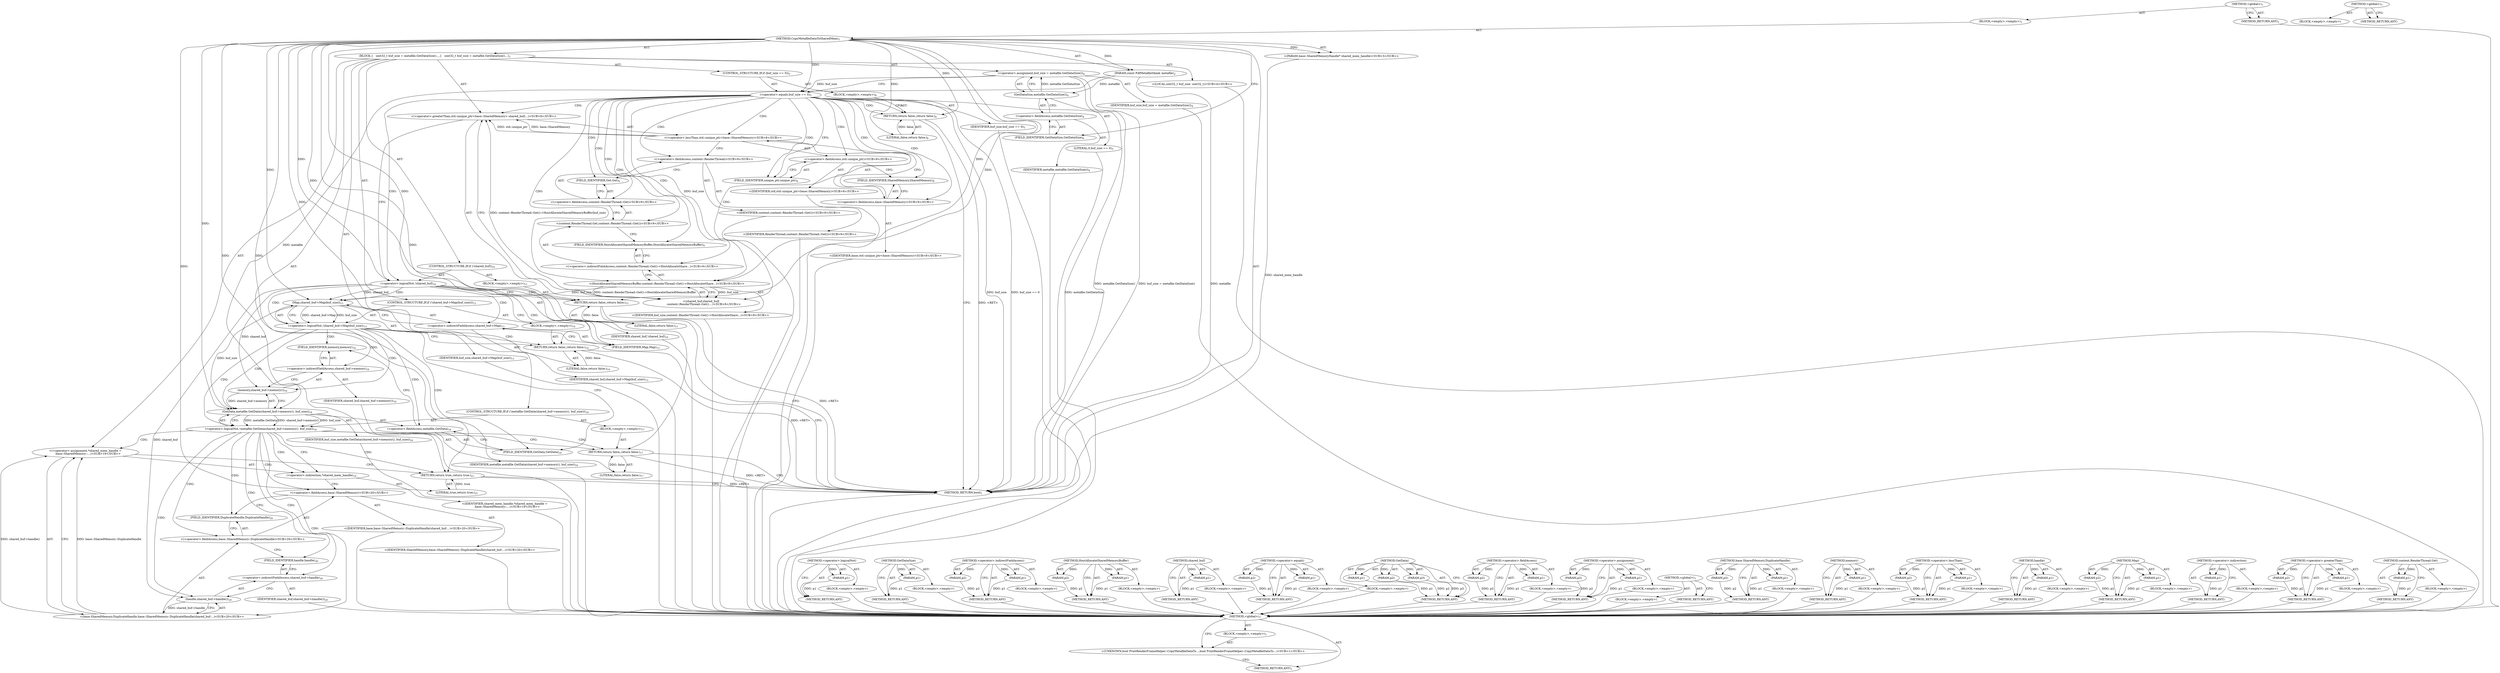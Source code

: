 digraph "&lt;global&gt;" {
vulnerable_185 [label=<(METHOD,&lt;operator&gt;.indirection)>];
vulnerable_186 [label=<(PARAM,p1)>];
vulnerable_187 [label=<(BLOCK,&lt;empty&gt;,&lt;empty&gt;)>];
vulnerable_188 [label=<(METHOD_RETURN,ANY)>];
vulnerable_138 [label=<(METHOD,&lt;operator&gt;.greaterThan)>];
vulnerable_139 [label=<(PARAM,p1)>];
vulnerable_140 [label=<(PARAM,p2)>];
vulnerable_141 [label=<(BLOCK,&lt;empty&gt;,&lt;empty&gt;)>];
vulnerable_142 [label=<(METHOD_RETURN,ANY)>];
vulnerable_162 [label=<(METHOD,content.RenderThread.Get)>];
vulnerable_163 [label=<(PARAM,p1)>];
vulnerable_164 [label=<(BLOCK,&lt;empty&gt;,&lt;empty&gt;)>];
vulnerable_165 [label=<(METHOD_RETURN,ANY)>];
vulnerable_6 [label=<(METHOD,&lt;global&gt;)<SUB>1</SUB>>];
vulnerable_7 [label=<(BLOCK,&lt;empty&gt;,&lt;empty&gt;)<SUB>1</SUB>>];
vulnerable_8 [label=<(METHOD,CopyMetafileDataToSharedMem)<SUB>1</SUB>>];
vulnerable_9 [label=<(PARAM,const PdfMetafileSkia&amp; metafile)<SUB>2</SUB>>];
vulnerable_10 [label="<(PARAM,base::SharedMemoryHandle* shared_mem_handle)<SUB>3</SUB>>"];
vulnerable_11 [label=<(BLOCK,{
   uint32_t buf_size = metafile.GetDataSize()...,{
   uint32_t buf_size = metafile.GetDataSize()...)<SUB>3</SUB>>];
vulnerable_12 [label="<(LOCAL,uint32_t buf_size: uint32_t)<SUB>4</SUB>>"];
vulnerable_13 [label=<(&lt;operator&gt;.assignment,buf_size = metafile.GetDataSize())<SUB>4</SUB>>];
vulnerable_14 [label=<(IDENTIFIER,buf_size,buf_size = metafile.GetDataSize())<SUB>4</SUB>>];
vulnerable_15 [label=<(GetDataSize,metafile.GetDataSize())<SUB>4</SUB>>];
vulnerable_16 [label=<(&lt;operator&gt;.fieldAccess,metafile.GetDataSize)<SUB>4</SUB>>];
vulnerable_17 [label=<(IDENTIFIER,metafile,metafile.GetDataSize())<SUB>4</SUB>>];
vulnerable_18 [label=<(FIELD_IDENTIFIER,GetDataSize,GetDataSize)<SUB>4</SUB>>];
vulnerable_19 [label=<(CONTROL_STRUCTURE,IF,if (buf_size == 0))<SUB>5</SUB>>];
vulnerable_20 [label=<(&lt;operator&gt;.equals,buf_size == 0)<SUB>5</SUB>>];
vulnerable_21 [label=<(IDENTIFIER,buf_size,buf_size == 0)<SUB>5</SUB>>];
vulnerable_22 [label=<(LITERAL,0,buf_size == 0)<SUB>5</SUB>>];
vulnerable_23 [label=<(BLOCK,&lt;empty&gt;,&lt;empty&gt;)<SUB>6</SUB>>];
vulnerable_24 [label=<(RETURN,return false;,return false;)<SUB>6</SUB>>];
vulnerable_25 [label=<(LITERAL,false,return false;)<SUB>6</SUB>>];
vulnerable_26 [label="<(&lt;operator&gt;.greaterThan,std::unique_ptr&lt;base::SharedMemory&gt; shared_buf(...)<SUB>8</SUB>>"];
vulnerable_27 [label="<(&lt;operator&gt;.lessThan,std::unique_ptr&lt;base::SharedMemory)<SUB>8</SUB>>"];
vulnerable_28 [label="<(&lt;operator&gt;.fieldAccess,std::unique_ptr)<SUB>8</SUB>>"];
vulnerable_29 [label="<(IDENTIFIER,std,std::unique_ptr&lt;base::SharedMemory)<SUB>8</SUB>>"];
vulnerable_30 [label=<(FIELD_IDENTIFIER,unique_ptr,unique_ptr)<SUB>8</SUB>>];
vulnerable_31 [label="<(&lt;operator&gt;.fieldAccess,base::SharedMemory)<SUB>8</SUB>>"];
vulnerable_32 [label="<(IDENTIFIER,base,std::unique_ptr&lt;base::SharedMemory)<SUB>8</SUB>>"];
vulnerable_33 [label=<(FIELD_IDENTIFIER,SharedMemory,SharedMemory)<SUB>8</SUB>>];
vulnerable_34 [label="<(shared_buf,shared_buf(
      content::RenderThread::Get()-...)<SUB>8</SUB>>"];
vulnerable_35 [label="<(HostAllocateSharedMemoryBuffer,content::RenderThread::Get()-&gt;HostAllocateShare...)<SUB>9</SUB>>"];
vulnerable_36 [label="<(&lt;operator&gt;.indirectFieldAccess,content::RenderThread::Get()-&gt;HostAllocateShare...)<SUB>9</SUB>>"];
vulnerable_37 [label="<(content.RenderThread.Get,content::RenderThread::Get())<SUB>9</SUB>>"];
vulnerable_38 [label="<(&lt;operator&gt;.fieldAccess,content::RenderThread::Get)<SUB>9</SUB>>"];
vulnerable_39 [label="<(&lt;operator&gt;.fieldAccess,content::RenderThread)<SUB>9</SUB>>"];
vulnerable_40 [label="<(IDENTIFIER,content,content::RenderThread::Get())<SUB>9</SUB>>"];
vulnerable_41 [label="<(IDENTIFIER,RenderThread,content::RenderThread::Get())<SUB>9</SUB>>"];
vulnerable_42 [label=<(FIELD_IDENTIFIER,Get,Get)<SUB>9</SUB>>];
vulnerable_43 [label=<(FIELD_IDENTIFIER,HostAllocateSharedMemoryBuffer,HostAllocateSharedMemoryBuffer)<SUB>9</SUB>>];
vulnerable_44 [label="<(IDENTIFIER,buf_size,content::RenderThread::Get()-&gt;HostAllocateShare...)<SUB>9</SUB>>"];
vulnerable_45 [label=<(CONTROL_STRUCTURE,IF,if (!shared_buf))<SUB>10</SUB>>];
vulnerable_46 [label=<(&lt;operator&gt;.logicalNot,!shared_buf)<SUB>10</SUB>>];
vulnerable_47 [label=<(IDENTIFIER,shared_buf,!shared_buf)<SUB>10</SUB>>];
vulnerable_48 [label=<(BLOCK,&lt;empty&gt;,&lt;empty&gt;)<SUB>11</SUB>>];
vulnerable_49 [label=<(RETURN,return false;,return false;)<SUB>11</SUB>>];
vulnerable_50 [label=<(LITERAL,false,return false;)<SUB>11</SUB>>];
vulnerable_51 [label=<(CONTROL_STRUCTURE,IF,if (!shared_buf-&gt;Map(buf_size)))<SUB>13</SUB>>];
vulnerable_52 [label=<(&lt;operator&gt;.logicalNot,!shared_buf-&gt;Map(buf_size))<SUB>13</SUB>>];
vulnerable_53 [label=<(Map,shared_buf-&gt;Map(buf_size))<SUB>13</SUB>>];
vulnerable_54 [label=<(&lt;operator&gt;.indirectFieldAccess,shared_buf-&gt;Map)<SUB>13</SUB>>];
vulnerable_55 [label=<(IDENTIFIER,shared_buf,shared_buf-&gt;Map(buf_size))<SUB>13</SUB>>];
vulnerable_56 [label=<(FIELD_IDENTIFIER,Map,Map)<SUB>13</SUB>>];
vulnerable_57 [label=<(IDENTIFIER,buf_size,shared_buf-&gt;Map(buf_size))<SUB>13</SUB>>];
vulnerable_58 [label=<(BLOCK,&lt;empty&gt;,&lt;empty&gt;)<SUB>14</SUB>>];
vulnerable_59 [label=<(RETURN,return false;,return false;)<SUB>14</SUB>>];
vulnerable_60 [label=<(LITERAL,false,return false;)<SUB>14</SUB>>];
vulnerable_61 [label=<(CONTROL_STRUCTURE,IF,if (!metafile.GetData(shared_buf-&gt;memory(), buf_size)))<SUB>16</SUB>>];
vulnerable_62 [label=<(&lt;operator&gt;.logicalNot,!metafile.GetData(shared_buf-&gt;memory(), buf_size))<SUB>16</SUB>>];
vulnerable_63 [label=<(GetData,metafile.GetData(shared_buf-&gt;memory(), buf_size))<SUB>16</SUB>>];
vulnerable_64 [label=<(&lt;operator&gt;.fieldAccess,metafile.GetData)<SUB>16</SUB>>];
vulnerable_65 [label=<(IDENTIFIER,metafile,metafile.GetData(shared_buf-&gt;memory(), buf_size))<SUB>16</SUB>>];
vulnerable_66 [label=<(FIELD_IDENTIFIER,GetData,GetData)<SUB>16</SUB>>];
vulnerable_67 [label=<(memory,shared_buf-&gt;memory())<SUB>16</SUB>>];
vulnerable_68 [label=<(&lt;operator&gt;.indirectFieldAccess,shared_buf-&gt;memory)<SUB>16</SUB>>];
vulnerable_69 [label=<(IDENTIFIER,shared_buf,shared_buf-&gt;memory())<SUB>16</SUB>>];
vulnerable_70 [label=<(FIELD_IDENTIFIER,memory,memory)<SUB>16</SUB>>];
vulnerable_71 [label=<(IDENTIFIER,buf_size,metafile.GetData(shared_buf-&gt;memory(), buf_size))<SUB>16</SUB>>];
vulnerable_72 [label=<(BLOCK,&lt;empty&gt;,&lt;empty&gt;)<SUB>17</SUB>>];
vulnerable_73 [label=<(RETURN,return false;,return false;)<SUB>17</SUB>>];
vulnerable_74 [label=<(LITERAL,false,return false;)<SUB>17</SUB>>];
vulnerable_75 [label="<(&lt;operator&gt;.assignment,*shared_mem_handle =
      base::SharedMemory::...)<SUB>19</SUB>>"];
vulnerable_76 [label=<(&lt;operator&gt;.indirection,*shared_mem_handle)<SUB>19</SUB>>];
vulnerable_77 [label="<(IDENTIFIER,shared_mem_handle,*shared_mem_handle =
      base::SharedMemory::...)<SUB>19</SUB>>"];
vulnerable_78 [label="<(base.SharedMemory.DuplicateHandle,base::SharedMemory::DuplicateHandle(shared_buf-...)<SUB>20</SUB>>"];
vulnerable_79 [label="<(&lt;operator&gt;.fieldAccess,base::SharedMemory::DuplicateHandle)<SUB>20</SUB>>"];
vulnerable_80 [label="<(&lt;operator&gt;.fieldAccess,base::SharedMemory)<SUB>20</SUB>>"];
vulnerable_81 [label="<(IDENTIFIER,base,base::SharedMemory::DuplicateHandle(shared_buf-...)<SUB>20</SUB>>"];
vulnerable_82 [label="<(IDENTIFIER,SharedMemory,base::SharedMemory::DuplicateHandle(shared_buf-...)<SUB>20</SUB>>"];
vulnerable_83 [label=<(FIELD_IDENTIFIER,DuplicateHandle,DuplicateHandle)<SUB>20</SUB>>];
vulnerable_84 [label=<(handle,shared_buf-&gt;handle())<SUB>20</SUB>>];
vulnerable_85 [label=<(&lt;operator&gt;.indirectFieldAccess,shared_buf-&gt;handle)<SUB>20</SUB>>];
vulnerable_86 [label=<(IDENTIFIER,shared_buf,shared_buf-&gt;handle())<SUB>20</SUB>>];
vulnerable_87 [label=<(FIELD_IDENTIFIER,handle,handle)<SUB>20</SUB>>];
vulnerable_88 [label=<(RETURN,return true;,return true;)<SUB>21</SUB>>];
vulnerable_89 [label=<(LITERAL,true,return true;)<SUB>21</SUB>>];
vulnerable_90 [label=<(METHOD_RETURN,bool)<SUB>1</SUB>>];
vulnerable_92 [label=<(METHOD_RETURN,ANY)<SUB>1</SUB>>];
vulnerable_166 [label=<(METHOD,&lt;operator&gt;.logicalNot)>];
vulnerable_167 [label=<(PARAM,p1)>];
vulnerable_168 [label=<(BLOCK,&lt;empty&gt;,&lt;empty&gt;)>];
vulnerable_169 [label=<(METHOD_RETURN,ANY)>];
vulnerable_124 [label=<(METHOD,GetDataSize)>];
vulnerable_125 [label=<(PARAM,p1)>];
vulnerable_126 [label=<(BLOCK,&lt;empty&gt;,&lt;empty&gt;)>];
vulnerable_127 [label=<(METHOD_RETURN,ANY)>];
vulnerable_157 [label=<(METHOD,&lt;operator&gt;.indirectFieldAccess)>];
vulnerable_158 [label=<(PARAM,p1)>];
vulnerable_159 [label=<(PARAM,p2)>];
vulnerable_160 [label=<(BLOCK,&lt;empty&gt;,&lt;empty&gt;)>];
vulnerable_161 [label=<(METHOD_RETURN,ANY)>];
vulnerable_152 [label=<(METHOD,HostAllocateSharedMemoryBuffer)>];
vulnerable_153 [label=<(PARAM,p1)>];
vulnerable_154 [label=<(PARAM,p2)>];
vulnerable_155 [label=<(BLOCK,&lt;empty&gt;,&lt;empty&gt;)>];
vulnerable_156 [label=<(METHOD_RETURN,ANY)>];
vulnerable_148 [label=<(METHOD,shared_buf)>];
vulnerable_149 [label=<(PARAM,p1)>];
vulnerable_150 [label=<(BLOCK,&lt;empty&gt;,&lt;empty&gt;)>];
vulnerable_151 [label=<(METHOD_RETURN,ANY)>];
vulnerable_133 [label=<(METHOD,&lt;operator&gt;.equals)>];
vulnerable_134 [label=<(PARAM,p1)>];
vulnerable_135 [label=<(PARAM,p2)>];
vulnerable_136 [label=<(BLOCK,&lt;empty&gt;,&lt;empty&gt;)>];
vulnerable_137 [label=<(METHOD_RETURN,ANY)>];
vulnerable_175 [label=<(METHOD,GetData)>];
vulnerable_176 [label=<(PARAM,p1)>];
vulnerable_177 [label=<(PARAM,p2)>];
vulnerable_178 [label=<(PARAM,p3)>];
vulnerable_179 [label=<(BLOCK,&lt;empty&gt;,&lt;empty&gt;)>];
vulnerable_180 [label=<(METHOD_RETURN,ANY)>];
vulnerable_128 [label=<(METHOD,&lt;operator&gt;.fieldAccess)>];
vulnerable_129 [label=<(PARAM,p1)>];
vulnerable_130 [label=<(PARAM,p2)>];
vulnerable_131 [label=<(BLOCK,&lt;empty&gt;,&lt;empty&gt;)>];
vulnerable_132 [label=<(METHOD_RETURN,ANY)>];
vulnerable_119 [label=<(METHOD,&lt;operator&gt;.assignment)>];
vulnerable_120 [label=<(PARAM,p1)>];
vulnerable_121 [label=<(PARAM,p2)>];
vulnerable_122 [label=<(BLOCK,&lt;empty&gt;,&lt;empty&gt;)>];
vulnerable_123 [label=<(METHOD_RETURN,ANY)>];
vulnerable_113 [label=<(METHOD,&lt;global&gt;)<SUB>1</SUB>>];
vulnerable_114 [label=<(BLOCK,&lt;empty&gt;,&lt;empty&gt;)>];
vulnerable_115 [label=<(METHOD_RETURN,ANY)>];
vulnerable_189 [label=<(METHOD,base.SharedMemory.DuplicateHandle)>];
vulnerable_190 [label=<(PARAM,p1)>];
vulnerable_191 [label=<(PARAM,p2)>];
vulnerable_192 [label=<(BLOCK,&lt;empty&gt;,&lt;empty&gt;)>];
vulnerable_193 [label=<(METHOD_RETURN,ANY)>];
vulnerable_181 [label=<(METHOD,memory)>];
vulnerable_182 [label=<(PARAM,p1)>];
vulnerable_183 [label=<(BLOCK,&lt;empty&gt;,&lt;empty&gt;)>];
vulnerable_184 [label=<(METHOD_RETURN,ANY)>];
vulnerable_143 [label=<(METHOD,&lt;operator&gt;.lessThan)>];
vulnerable_144 [label=<(PARAM,p1)>];
vulnerable_145 [label=<(PARAM,p2)>];
vulnerable_146 [label=<(BLOCK,&lt;empty&gt;,&lt;empty&gt;)>];
vulnerable_147 [label=<(METHOD_RETURN,ANY)>];
vulnerable_194 [label=<(METHOD,handle)>];
vulnerable_195 [label=<(PARAM,p1)>];
vulnerable_196 [label=<(BLOCK,&lt;empty&gt;,&lt;empty&gt;)>];
vulnerable_197 [label=<(METHOD_RETURN,ANY)>];
vulnerable_170 [label=<(METHOD,Map)>];
vulnerable_171 [label=<(PARAM,p1)>];
vulnerable_172 [label=<(PARAM,p2)>];
vulnerable_173 [label=<(BLOCK,&lt;empty&gt;,&lt;empty&gt;)>];
vulnerable_174 [label=<(METHOD_RETURN,ANY)>];
fixed_6 [label=<(METHOD,&lt;global&gt;)<SUB>1</SUB>>];
fixed_7 [label=<(BLOCK,&lt;empty&gt;,&lt;empty&gt;)<SUB>1</SUB>>];
fixed_8 [label="<(UNKNOWN,bool PrintRenderFrameHelper::CopyMetafileDataTo...,bool PrintRenderFrameHelper::CopyMetafileDataTo...)<SUB>1</SUB>>"];
fixed_9 [label=<(METHOD_RETURN,ANY)<SUB>1</SUB>>];
fixed_14 [label=<(METHOD,&lt;global&gt;)<SUB>1</SUB>>];
fixed_15 [label=<(BLOCK,&lt;empty&gt;,&lt;empty&gt;)>];
fixed_16 [label=<(METHOD_RETURN,ANY)>];
vulnerable_185 -> vulnerable_186  [key=0, label="AST: "];
vulnerable_185 -> vulnerable_186  [key=1, label="DDG: "];
vulnerable_185 -> vulnerable_187  [key=0, label="AST: "];
vulnerable_185 -> vulnerable_188  [key=0, label="AST: "];
vulnerable_185 -> vulnerable_188  [key=1, label="CFG: "];
vulnerable_186 -> vulnerable_188  [key=0, label="DDG: p1"];
vulnerable_187 -> fixed_6  [key=0];
vulnerable_188 -> fixed_6  [key=0];
vulnerable_138 -> vulnerable_139  [key=0, label="AST: "];
vulnerable_138 -> vulnerable_139  [key=1, label="DDG: "];
vulnerable_138 -> vulnerable_141  [key=0, label="AST: "];
vulnerable_138 -> vulnerable_140  [key=0, label="AST: "];
vulnerable_138 -> vulnerable_140  [key=1, label="DDG: "];
vulnerable_138 -> vulnerable_142  [key=0, label="AST: "];
vulnerable_138 -> vulnerable_142  [key=1, label="CFG: "];
vulnerable_139 -> vulnerable_142  [key=0, label="DDG: p1"];
vulnerable_140 -> vulnerable_142  [key=0, label="DDG: p2"];
vulnerable_141 -> fixed_6  [key=0];
vulnerable_142 -> fixed_6  [key=0];
vulnerable_162 -> vulnerable_163  [key=0, label="AST: "];
vulnerable_162 -> vulnerable_163  [key=1, label="DDG: "];
vulnerable_162 -> vulnerable_164  [key=0, label="AST: "];
vulnerable_162 -> vulnerable_165  [key=0, label="AST: "];
vulnerable_162 -> vulnerable_165  [key=1, label="CFG: "];
vulnerable_163 -> vulnerable_165  [key=0, label="DDG: p1"];
vulnerable_164 -> fixed_6  [key=0];
vulnerable_165 -> fixed_6  [key=0];
vulnerable_6 -> vulnerable_7  [key=0, label="AST: "];
vulnerable_6 -> vulnerable_92  [key=0, label="AST: "];
vulnerable_6 -> vulnerable_92  [key=1, label="CFG: "];
vulnerable_7 -> vulnerable_8  [key=0, label="AST: "];
vulnerable_8 -> vulnerable_9  [key=0, label="AST: "];
vulnerable_8 -> vulnerable_9  [key=1, label="DDG: "];
vulnerable_8 -> vulnerable_10  [key=0, label="AST: "];
vulnerable_8 -> vulnerable_10  [key=1, label="DDG: "];
vulnerable_8 -> vulnerable_11  [key=0, label="AST: "];
vulnerable_8 -> vulnerable_90  [key=0, label="AST: "];
vulnerable_8 -> vulnerable_18  [key=0, label="CFG: "];
vulnerable_8 -> vulnerable_88  [key=0, label="DDG: "];
vulnerable_8 -> vulnerable_89  [key=0, label="DDG: "];
vulnerable_8 -> vulnerable_20  [key=0, label="DDG: "];
vulnerable_8 -> vulnerable_24  [key=0, label="DDG: "];
vulnerable_8 -> vulnerable_46  [key=0, label="DDG: "];
vulnerable_8 -> vulnerable_49  [key=0, label="DDG: "];
vulnerable_8 -> vulnerable_59  [key=0, label="DDG: "];
vulnerable_8 -> vulnerable_73  [key=0, label="DDG: "];
vulnerable_8 -> vulnerable_25  [key=0, label="DDG: "];
vulnerable_8 -> vulnerable_35  [key=0, label="DDG: "];
vulnerable_8 -> vulnerable_50  [key=0, label="DDG: "];
vulnerable_8 -> vulnerable_53  [key=0, label="DDG: "];
vulnerable_8 -> vulnerable_60  [key=0, label="DDG: "];
vulnerable_8 -> vulnerable_63  [key=0, label="DDG: "];
vulnerable_8 -> vulnerable_74  [key=0, label="DDG: "];
vulnerable_9 -> vulnerable_90  [key=0, label="DDG: metafile"];
vulnerable_9 -> vulnerable_15  [key=0, label="DDG: metafile"];
vulnerable_9 -> vulnerable_63  [key=0, label="DDG: metafile"];
vulnerable_10 -> vulnerable_90  [key=0, label="DDG: shared_mem_handle"];
vulnerable_11 -> vulnerable_12  [key=0, label="AST: "];
vulnerable_11 -> vulnerable_13  [key=0, label="AST: "];
vulnerable_11 -> vulnerable_19  [key=0, label="AST: "];
vulnerable_11 -> vulnerable_26  [key=0, label="AST: "];
vulnerable_11 -> vulnerable_45  [key=0, label="AST: "];
vulnerable_11 -> vulnerable_51  [key=0, label="AST: "];
vulnerable_11 -> vulnerable_61  [key=0, label="AST: "];
vulnerable_11 -> vulnerable_75  [key=0, label="AST: "];
vulnerable_11 -> vulnerable_88  [key=0, label="AST: "];
vulnerable_12 -> fixed_6  [key=0];
vulnerable_13 -> vulnerable_14  [key=0, label="AST: "];
vulnerable_13 -> vulnerable_15  [key=0, label="AST: "];
vulnerable_13 -> vulnerable_20  [key=0, label="CFG: "];
vulnerable_13 -> vulnerable_20  [key=1, label="DDG: buf_size"];
vulnerable_13 -> vulnerable_90  [key=0, label="DDG: metafile.GetDataSize()"];
vulnerable_13 -> vulnerable_90  [key=1, label="DDG: buf_size = metafile.GetDataSize()"];
vulnerable_14 -> fixed_6  [key=0];
vulnerable_15 -> vulnerable_16  [key=0, label="AST: "];
vulnerable_15 -> vulnerable_13  [key=0, label="CFG: "];
vulnerable_15 -> vulnerable_13  [key=1, label="DDG: metafile.GetDataSize"];
vulnerable_15 -> vulnerable_90  [key=0, label="DDG: metafile.GetDataSize"];
vulnerable_16 -> vulnerable_17  [key=0, label="AST: "];
vulnerable_16 -> vulnerable_18  [key=0, label="AST: "];
vulnerable_16 -> vulnerable_15  [key=0, label="CFG: "];
vulnerable_17 -> fixed_6  [key=0];
vulnerable_18 -> vulnerable_16  [key=0, label="CFG: "];
vulnerable_19 -> vulnerable_20  [key=0, label="AST: "];
vulnerable_19 -> vulnerable_23  [key=0, label="AST: "];
vulnerable_20 -> vulnerable_21  [key=0, label="AST: "];
vulnerable_20 -> vulnerable_22  [key=0, label="AST: "];
vulnerable_20 -> vulnerable_24  [key=0, label="CFG: "];
vulnerable_20 -> vulnerable_24  [key=1, label="CDG: "];
vulnerable_20 -> vulnerable_30  [key=0, label="CFG: "];
vulnerable_20 -> vulnerable_30  [key=1, label="CDG: "];
vulnerable_20 -> vulnerable_90  [key=0, label="DDG: buf_size"];
vulnerable_20 -> vulnerable_90  [key=1, label="DDG: buf_size == 0"];
vulnerable_20 -> vulnerable_35  [key=0, label="DDG: buf_size"];
vulnerable_20 -> vulnerable_35  [key=1, label="CDG: "];
vulnerable_20 -> vulnerable_34  [key=0, label="CDG: "];
vulnerable_20 -> vulnerable_26  [key=0, label="CDG: "];
vulnerable_20 -> vulnerable_42  [key=0, label="CDG: "];
vulnerable_20 -> vulnerable_28  [key=0, label="CDG: "];
vulnerable_20 -> vulnerable_37  [key=0, label="CDG: "];
vulnerable_20 -> vulnerable_46  [key=0, label="CDG: "];
vulnerable_20 -> vulnerable_38  [key=0, label="CDG: "];
vulnerable_20 -> vulnerable_27  [key=0, label="CDG: "];
vulnerable_20 -> vulnerable_43  [key=0, label="CDG: "];
vulnerable_20 -> vulnerable_33  [key=0, label="CDG: "];
vulnerable_20 -> vulnerable_36  [key=0, label="CDG: "];
vulnerable_20 -> vulnerable_39  [key=0, label="CDG: "];
vulnerable_20 -> vulnerable_31  [key=0, label="CDG: "];
vulnerable_21 -> fixed_6  [key=0];
vulnerable_22 -> fixed_6  [key=0];
vulnerable_23 -> vulnerable_24  [key=0, label="AST: "];
vulnerable_24 -> vulnerable_25  [key=0, label="AST: "];
vulnerable_24 -> vulnerable_90  [key=0, label="CFG: "];
vulnerable_24 -> vulnerable_90  [key=1, label="DDG: &lt;RET&gt;"];
vulnerable_25 -> vulnerable_24  [key=0, label="DDG: false"];
vulnerable_26 -> vulnerable_27  [key=0, label="AST: "];
vulnerable_26 -> vulnerable_34  [key=0, label="AST: "];
vulnerable_26 -> vulnerable_46  [key=0, label="CFG: "];
vulnerable_27 -> vulnerable_28  [key=0, label="AST: "];
vulnerable_27 -> vulnerable_31  [key=0, label="AST: "];
vulnerable_27 -> vulnerable_39  [key=0, label="CFG: "];
vulnerable_27 -> vulnerable_26  [key=0, label="DDG: std::unique_ptr"];
vulnerable_27 -> vulnerable_26  [key=1, label="DDG: base::SharedMemory"];
vulnerable_28 -> vulnerable_29  [key=0, label="AST: "];
vulnerable_28 -> vulnerable_30  [key=0, label="AST: "];
vulnerable_28 -> vulnerable_33  [key=0, label="CFG: "];
vulnerable_29 -> fixed_6  [key=0];
vulnerable_30 -> vulnerable_28  [key=0, label="CFG: "];
vulnerable_31 -> vulnerable_32  [key=0, label="AST: "];
vulnerable_31 -> vulnerable_33  [key=0, label="AST: "];
vulnerable_31 -> vulnerable_27  [key=0, label="CFG: "];
vulnerable_32 -> fixed_6  [key=0];
vulnerable_33 -> vulnerable_31  [key=0, label="CFG: "];
vulnerable_34 -> vulnerable_35  [key=0, label="AST: "];
vulnerable_34 -> vulnerable_26  [key=0, label="CFG: "];
vulnerable_34 -> vulnerable_26  [key=1, label="DDG: content::RenderThread::Get()-&gt;HostAllocateSharedMemoryBuffer(buf_size)"];
vulnerable_35 -> vulnerable_36  [key=0, label="AST: "];
vulnerable_35 -> vulnerable_44  [key=0, label="AST: "];
vulnerable_35 -> vulnerable_34  [key=0, label="CFG: "];
vulnerable_35 -> vulnerable_34  [key=1, label="DDG: content::RenderThread::Get()-&gt;HostAllocateSharedMemoryBuffer"];
vulnerable_35 -> vulnerable_34  [key=2, label="DDG: buf_size"];
vulnerable_35 -> vulnerable_53  [key=0, label="DDG: buf_size"];
vulnerable_36 -> vulnerable_37  [key=0, label="AST: "];
vulnerable_36 -> vulnerable_43  [key=0, label="AST: "];
vulnerable_36 -> vulnerable_35  [key=0, label="CFG: "];
vulnerable_37 -> vulnerable_38  [key=0, label="AST: "];
vulnerable_37 -> vulnerable_43  [key=0, label="CFG: "];
vulnerable_38 -> vulnerable_39  [key=0, label="AST: "];
vulnerable_38 -> vulnerable_42  [key=0, label="AST: "];
vulnerable_38 -> vulnerable_37  [key=0, label="CFG: "];
vulnerable_39 -> vulnerable_40  [key=0, label="AST: "];
vulnerable_39 -> vulnerable_41  [key=0, label="AST: "];
vulnerable_39 -> vulnerable_42  [key=0, label="CFG: "];
vulnerable_40 -> fixed_6  [key=0];
vulnerable_41 -> fixed_6  [key=0];
vulnerable_42 -> vulnerable_38  [key=0, label="CFG: "];
vulnerable_43 -> vulnerable_36  [key=0, label="CFG: "];
vulnerable_44 -> fixed_6  [key=0];
vulnerable_45 -> vulnerable_46  [key=0, label="AST: "];
vulnerable_45 -> vulnerable_48  [key=0, label="AST: "];
vulnerable_46 -> vulnerable_47  [key=0, label="AST: "];
vulnerable_46 -> vulnerable_49  [key=0, label="CFG: "];
vulnerable_46 -> vulnerable_49  [key=1, label="CDG: "];
vulnerable_46 -> vulnerable_56  [key=0, label="CFG: "];
vulnerable_46 -> vulnerable_56  [key=1, label="CDG: "];
vulnerable_46 -> vulnerable_53  [key=0, label="DDG: shared_buf"];
vulnerable_46 -> vulnerable_53  [key=1, label="CDG: "];
vulnerable_46 -> vulnerable_84  [key=0, label="DDG: shared_buf"];
vulnerable_46 -> vulnerable_67  [key=0, label="DDG: shared_buf"];
vulnerable_46 -> vulnerable_52  [key=0, label="CDG: "];
vulnerable_46 -> vulnerable_54  [key=0, label="CDG: "];
vulnerable_47 -> fixed_6  [key=0];
vulnerable_48 -> vulnerable_49  [key=0, label="AST: "];
vulnerable_49 -> vulnerable_50  [key=0, label="AST: "];
vulnerable_49 -> vulnerable_90  [key=0, label="CFG: "];
vulnerable_49 -> vulnerable_90  [key=1, label="DDG: &lt;RET&gt;"];
vulnerable_50 -> vulnerable_49  [key=0, label="DDG: false"];
vulnerable_51 -> vulnerable_52  [key=0, label="AST: "];
vulnerable_51 -> vulnerable_58  [key=0, label="AST: "];
vulnerable_52 -> vulnerable_53  [key=0, label="AST: "];
vulnerable_52 -> vulnerable_59  [key=0, label="CFG: "];
vulnerable_52 -> vulnerable_59  [key=1, label="CDG: "];
vulnerable_52 -> vulnerable_66  [key=0, label="CFG: "];
vulnerable_52 -> vulnerable_66  [key=1, label="CDG: "];
vulnerable_52 -> vulnerable_68  [key=0, label="CDG: "];
vulnerable_52 -> vulnerable_64  [key=0, label="CDG: "];
vulnerable_52 -> vulnerable_67  [key=0, label="CDG: "];
vulnerable_52 -> vulnerable_70  [key=0, label="CDG: "];
vulnerable_52 -> vulnerable_63  [key=0, label="CDG: "];
vulnerable_52 -> vulnerable_62  [key=0, label="CDG: "];
vulnerable_53 -> vulnerable_54  [key=0, label="AST: "];
vulnerable_53 -> vulnerable_57  [key=0, label="AST: "];
vulnerable_53 -> vulnerable_52  [key=0, label="CFG: "];
vulnerable_53 -> vulnerable_52  [key=1, label="DDG: shared_buf-&gt;Map"];
vulnerable_53 -> vulnerable_52  [key=2, label="DDG: buf_size"];
vulnerable_53 -> vulnerable_63  [key=0, label="DDG: buf_size"];
vulnerable_54 -> vulnerable_55  [key=0, label="AST: "];
vulnerable_54 -> vulnerable_56  [key=0, label="AST: "];
vulnerable_54 -> vulnerable_53  [key=0, label="CFG: "];
vulnerable_55 -> fixed_6  [key=0];
vulnerable_56 -> vulnerable_54  [key=0, label="CFG: "];
vulnerable_57 -> fixed_6  [key=0];
vulnerable_58 -> vulnerable_59  [key=0, label="AST: "];
vulnerable_59 -> vulnerable_60  [key=0, label="AST: "];
vulnerable_59 -> vulnerable_90  [key=0, label="CFG: "];
vulnerable_59 -> vulnerable_90  [key=1, label="DDG: &lt;RET&gt;"];
vulnerable_60 -> vulnerable_59  [key=0, label="DDG: false"];
vulnerable_61 -> vulnerable_62  [key=0, label="AST: "];
vulnerable_61 -> vulnerable_72  [key=0, label="AST: "];
vulnerable_62 -> vulnerable_63  [key=0, label="AST: "];
vulnerable_62 -> vulnerable_73  [key=0, label="CFG: "];
vulnerable_62 -> vulnerable_73  [key=1, label="CDG: "];
vulnerable_62 -> vulnerable_76  [key=0, label="CFG: "];
vulnerable_62 -> vulnerable_76  [key=1, label="CDG: "];
vulnerable_62 -> vulnerable_75  [key=0, label="CDG: "];
vulnerable_62 -> vulnerable_84  [key=0, label="CDG: "];
vulnerable_62 -> vulnerable_85  [key=0, label="CDG: "];
vulnerable_62 -> vulnerable_87  [key=0, label="CDG: "];
vulnerable_62 -> vulnerable_79  [key=0, label="CDG: "];
vulnerable_62 -> vulnerable_80  [key=0, label="CDG: "];
vulnerable_62 -> vulnerable_83  [key=0, label="CDG: "];
vulnerable_62 -> vulnerable_88  [key=0, label="CDG: "];
vulnerable_62 -> vulnerable_78  [key=0, label="CDG: "];
vulnerable_63 -> vulnerable_64  [key=0, label="AST: "];
vulnerable_63 -> vulnerable_67  [key=0, label="AST: "];
vulnerable_63 -> vulnerable_71  [key=0, label="AST: "];
vulnerable_63 -> vulnerable_62  [key=0, label="CFG: "];
vulnerable_63 -> vulnerable_62  [key=1, label="DDG: metafile.GetData"];
vulnerable_63 -> vulnerable_62  [key=2, label="DDG: shared_buf-&gt;memory()"];
vulnerable_63 -> vulnerable_62  [key=3, label="DDG: buf_size"];
vulnerable_64 -> vulnerable_65  [key=0, label="AST: "];
vulnerable_64 -> vulnerable_66  [key=0, label="AST: "];
vulnerable_64 -> vulnerable_70  [key=0, label="CFG: "];
vulnerable_65 -> fixed_6  [key=0];
vulnerable_66 -> vulnerable_64  [key=0, label="CFG: "];
vulnerable_67 -> vulnerable_68  [key=0, label="AST: "];
vulnerable_67 -> vulnerable_63  [key=0, label="CFG: "];
vulnerable_67 -> vulnerable_63  [key=1, label="DDG: shared_buf-&gt;memory"];
vulnerable_68 -> vulnerable_69  [key=0, label="AST: "];
vulnerable_68 -> vulnerable_70  [key=0, label="AST: "];
vulnerable_68 -> vulnerable_67  [key=0, label="CFG: "];
vulnerable_69 -> fixed_6  [key=0];
vulnerable_70 -> vulnerable_68  [key=0, label="CFG: "];
vulnerable_71 -> fixed_6  [key=0];
vulnerable_72 -> vulnerable_73  [key=0, label="AST: "];
vulnerable_73 -> vulnerable_74  [key=0, label="AST: "];
vulnerable_73 -> vulnerable_90  [key=0, label="CFG: "];
vulnerable_73 -> vulnerable_90  [key=1, label="DDG: &lt;RET&gt;"];
vulnerable_74 -> vulnerable_73  [key=0, label="DDG: false"];
vulnerable_75 -> vulnerable_76  [key=0, label="AST: "];
vulnerable_75 -> vulnerable_78  [key=0, label="AST: "];
vulnerable_75 -> vulnerable_88  [key=0, label="CFG: "];
vulnerable_76 -> vulnerable_77  [key=0, label="AST: "];
vulnerable_76 -> vulnerable_80  [key=0, label="CFG: "];
vulnerable_77 -> fixed_6  [key=0];
vulnerable_78 -> vulnerable_79  [key=0, label="AST: "];
vulnerable_78 -> vulnerable_84  [key=0, label="AST: "];
vulnerable_78 -> vulnerable_75  [key=0, label="CFG: "];
vulnerable_78 -> vulnerable_75  [key=1, label="DDG: base::SharedMemory::DuplicateHandle"];
vulnerable_78 -> vulnerable_75  [key=2, label="DDG: shared_buf-&gt;handle()"];
vulnerable_79 -> vulnerable_80  [key=0, label="AST: "];
vulnerable_79 -> vulnerable_83  [key=0, label="AST: "];
vulnerable_79 -> vulnerable_87  [key=0, label="CFG: "];
vulnerable_80 -> vulnerable_81  [key=0, label="AST: "];
vulnerable_80 -> vulnerable_82  [key=0, label="AST: "];
vulnerable_80 -> vulnerable_83  [key=0, label="CFG: "];
vulnerable_81 -> fixed_6  [key=0];
vulnerable_82 -> fixed_6  [key=0];
vulnerable_83 -> vulnerable_79  [key=0, label="CFG: "];
vulnerable_84 -> vulnerable_85  [key=0, label="AST: "];
vulnerable_84 -> vulnerable_78  [key=0, label="CFG: "];
vulnerable_84 -> vulnerable_78  [key=1, label="DDG: shared_buf-&gt;handle"];
vulnerable_85 -> vulnerable_86  [key=0, label="AST: "];
vulnerable_85 -> vulnerable_87  [key=0, label="AST: "];
vulnerable_85 -> vulnerable_84  [key=0, label="CFG: "];
vulnerable_86 -> fixed_6  [key=0];
vulnerable_87 -> vulnerable_85  [key=0, label="CFG: "];
vulnerable_88 -> vulnerable_89  [key=0, label="AST: "];
vulnerable_88 -> vulnerable_90  [key=0, label="CFG: "];
vulnerable_88 -> vulnerable_90  [key=1, label="DDG: &lt;RET&gt;"];
vulnerable_89 -> vulnerable_88  [key=0, label="DDG: true"];
vulnerable_90 -> fixed_6  [key=0];
vulnerable_92 -> fixed_6  [key=0];
vulnerable_166 -> vulnerable_167  [key=0, label="AST: "];
vulnerable_166 -> vulnerable_167  [key=1, label="DDG: "];
vulnerable_166 -> vulnerable_168  [key=0, label="AST: "];
vulnerable_166 -> vulnerable_169  [key=0, label="AST: "];
vulnerable_166 -> vulnerable_169  [key=1, label="CFG: "];
vulnerable_167 -> vulnerable_169  [key=0, label="DDG: p1"];
vulnerable_168 -> fixed_6  [key=0];
vulnerable_169 -> fixed_6  [key=0];
vulnerable_124 -> vulnerable_125  [key=0, label="AST: "];
vulnerable_124 -> vulnerable_125  [key=1, label="DDG: "];
vulnerable_124 -> vulnerable_126  [key=0, label="AST: "];
vulnerable_124 -> vulnerable_127  [key=0, label="AST: "];
vulnerable_124 -> vulnerable_127  [key=1, label="CFG: "];
vulnerable_125 -> vulnerable_127  [key=0, label="DDG: p1"];
vulnerable_126 -> fixed_6  [key=0];
vulnerable_127 -> fixed_6  [key=0];
vulnerable_157 -> vulnerable_158  [key=0, label="AST: "];
vulnerable_157 -> vulnerable_158  [key=1, label="DDG: "];
vulnerable_157 -> vulnerable_160  [key=0, label="AST: "];
vulnerable_157 -> vulnerable_159  [key=0, label="AST: "];
vulnerable_157 -> vulnerable_159  [key=1, label="DDG: "];
vulnerable_157 -> vulnerable_161  [key=0, label="AST: "];
vulnerable_157 -> vulnerable_161  [key=1, label="CFG: "];
vulnerable_158 -> vulnerable_161  [key=0, label="DDG: p1"];
vulnerable_159 -> vulnerable_161  [key=0, label="DDG: p2"];
vulnerable_160 -> fixed_6  [key=0];
vulnerable_161 -> fixed_6  [key=0];
vulnerable_152 -> vulnerable_153  [key=0, label="AST: "];
vulnerable_152 -> vulnerable_153  [key=1, label="DDG: "];
vulnerable_152 -> vulnerable_155  [key=0, label="AST: "];
vulnerable_152 -> vulnerable_154  [key=0, label="AST: "];
vulnerable_152 -> vulnerable_154  [key=1, label="DDG: "];
vulnerable_152 -> vulnerable_156  [key=0, label="AST: "];
vulnerable_152 -> vulnerable_156  [key=1, label="CFG: "];
vulnerable_153 -> vulnerable_156  [key=0, label="DDG: p1"];
vulnerable_154 -> vulnerable_156  [key=0, label="DDG: p2"];
vulnerable_155 -> fixed_6  [key=0];
vulnerable_156 -> fixed_6  [key=0];
vulnerable_148 -> vulnerable_149  [key=0, label="AST: "];
vulnerable_148 -> vulnerable_149  [key=1, label="DDG: "];
vulnerable_148 -> vulnerable_150  [key=0, label="AST: "];
vulnerable_148 -> vulnerable_151  [key=0, label="AST: "];
vulnerable_148 -> vulnerable_151  [key=1, label="CFG: "];
vulnerable_149 -> vulnerable_151  [key=0, label="DDG: p1"];
vulnerable_150 -> fixed_6  [key=0];
vulnerable_151 -> fixed_6  [key=0];
vulnerable_133 -> vulnerable_134  [key=0, label="AST: "];
vulnerable_133 -> vulnerable_134  [key=1, label="DDG: "];
vulnerable_133 -> vulnerable_136  [key=0, label="AST: "];
vulnerable_133 -> vulnerable_135  [key=0, label="AST: "];
vulnerable_133 -> vulnerable_135  [key=1, label="DDG: "];
vulnerable_133 -> vulnerable_137  [key=0, label="AST: "];
vulnerable_133 -> vulnerable_137  [key=1, label="CFG: "];
vulnerable_134 -> vulnerable_137  [key=0, label="DDG: p1"];
vulnerable_135 -> vulnerable_137  [key=0, label="DDG: p2"];
vulnerable_136 -> fixed_6  [key=0];
vulnerable_137 -> fixed_6  [key=0];
vulnerable_175 -> vulnerable_176  [key=0, label="AST: "];
vulnerable_175 -> vulnerable_176  [key=1, label="DDG: "];
vulnerable_175 -> vulnerable_179  [key=0, label="AST: "];
vulnerable_175 -> vulnerable_177  [key=0, label="AST: "];
vulnerable_175 -> vulnerable_177  [key=1, label="DDG: "];
vulnerable_175 -> vulnerable_180  [key=0, label="AST: "];
vulnerable_175 -> vulnerable_180  [key=1, label="CFG: "];
vulnerable_175 -> vulnerable_178  [key=0, label="AST: "];
vulnerable_175 -> vulnerable_178  [key=1, label="DDG: "];
vulnerable_176 -> vulnerable_180  [key=0, label="DDG: p1"];
vulnerable_177 -> vulnerable_180  [key=0, label="DDG: p2"];
vulnerable_178 -> vulnerable_180  [key=0, label="DDG: p3"];
vulnerable_179 -> fixed_6  [key=0];
vulnerable_180 -> fixed_6  [key=0];
vulnerable_128 -> vulnerable_129  [key=0, label="AST: "];
vulnerable_128 -> vulnerable_129  [key=1, label="DDG: "];
vulnerable_128 -> vulnerable_131  [key=0, label="AST: "];
vulnerable_128 -> vulnerable_130  [key=0, label="AST: "];
vulnerable_128 -> vulnerable_130  [key=1, label="DDG: "];
vulnerable_128 -> vulnerable_132  [key=0, label="AST: "];
vulnerable_128 -> vulnerable_132  [key=1, label="CFG: "];
vulnerable_129 -> vulnerable_132  [key=0, label="DDG: p1"];
vulnerable_130 -> vulnerable_132  [key=0, label="DDG: p2"];
vulnerable_131 -> fixed_6  [key=0];
vulnerable_132 -> fixed_6  [key=0];
vulnerable_119 -> vulnerable_120  [key=0, label="AST: "];
vulnerable_119 -> vulnerable_120  [key=1, label="DDG: "];
vulnerable_119 -> vulnerable_122  [key=0, label="AST: "];
vulnerable_119 -> vulnerable_121  [key=0, label="AST: "];
vulnerable_119 -> vulnerable_121  [key=1, label="DDG: "];
vulnerable_119 -> vulnerable_123  [key=0, label="AST: "];
vulnerable_119 -> vulnerable_123  [key=1, label="CFG: "];
vulnerable_120 -> vulnerable_123  [key=0, label="DDG: p1"];
vulnerable_121 -> vulnerable_123  [key=0, label="DDG: p2"];
vulnerable_122 -> fixed_6  [key=0];
vulnerable_123 -> fixed_6  [key=0];
vulnerable_113 -> vulnerable_114  [key=0, label="AST: "];
vulnerable_113 -> vulnerable_115  [key=0, label="AST: "];
vulnerable_113 -> vulnerable_115  [key=1, label="CFG: "];
vulnerable_114 -> fixed_6  [key=0];
vulnerable_115 -> fixed_6  [key=0];
vulnerable_189 -> vulnerable_190  [key=0, label="AST: "];
vulnerable_189 -> vulnerable_190  [key=1, label="DDG: "];
vulnerable_189 -> vulnerable_192  [key=0, label="AST: "];
vulnerable_189 -> vulnerable_191  [key=0, label="AST: "];
vulnerable_189 -> vulnerable_191  [key=1, label="DDG: "];
vulnerable_189 -> vulnerable_193  [key=0, label="AST: "];
vulnerable_189 -> vulnerable_193  [key=1, label="CFG: "];
vulnerable_190 -> vulnerable_193  [key=0, label="DDG: p1"];
vulnerable_191 -> vulnerable_193  [key=0, label="DDG: p2"];
vulnerable_192 -> fixed_6  [key=0];
vulnerable_193 -> fixed_6  [key=0];
vulnerable_181 -> vulnerable_182  [key=0, label="AST: "];
vulnerable_181 -> vulnerable_182  [key=1, label="DDG: "];
vulnerable_181 -> vulnerable_183  [key=0, label="AST: "];
vulnerable_181 -> vulnerable_184  [key=0, label="AST: "];
vulnerable_181 -> vulnerable_184  [key=1, label="CFG: "];
vulnerable_182 -> vulnerable_184  [key=0, label="DDG: p1"];
vulnerable_183 -> fixed_6  [key=0];
vulnerable_184 -> fixed_6  [key=0];
vulnerable_143 -> vulnerable_144  [key=0, label="AST: "];
vulnerable_143 -> vulnerable_144  [key=1, label="DDG: "];
vulnerable_143 -> vulnerable_146  [key=0, label="AST: "];
vulnerable_143 -> vulnerable_145  [key=0, label="AST: "];
vulnerable_143 -> vulnerable_145  [key=1, label="DDG: "];
vulnerable_143 -> vulnerable_147  [key=0, label="AST: "];
vulnerable_143 -> vulnerable_147  [key=1, label="CFG: "];
vulnerable_144 -> vulnerable_147  [key=0, label="DDG: p1"];
vulnerable_145 -> vulnerable_147  [key=0, label="DDG: p2"];
vulnerable_146 -> fixed_6  [key=0];
vulnerable_147 -> fixed_6  [key=0];
vulnerable_194 -> vulnerable_195  [key=0, label="AST: "];
vulnerable_194 -> vulnerable_195  [key=1, label="DDG: "];
vulnerable_194 -> vulnerable_196  [key=0, label="AST: "];
vulnerable_194 -> vulnerable_197  [key=0, label="AST: "];
vulnerable_194 -> vulnerable_197  [key=1, label="CFG: "];
vulnerable_195 -> vulnerable_197  [key=0, label="DDG: p1"];
vulnerable_196 -> fixed_6  [key=0];
vulnerable_197 -> fixed_6  [key=0];
vulnerable_170 -> vulnerable_171  [key=0, label="AST: "];
vulnerable_170 -> vulnerable_171  [key=1, label="DDG: "];
vulnerable_170 -> vulnerable_173  [key=0, label="AST: "];
vulnerable_170 -> vulnerable_172  [key=0, label="AST: "];
vulnerable_170 -> vulnerable_172  [key=1, label="DDG: "];
vulnerable_170 -> vulnerable_174  [key=0, label="AST: "];
vulnerable_170 -> vulnerable_174  [key=1, label="CFG: "];
vulnerable_171 -> vulnerable_174  [key=0, label="DDG: p1"];
vulnerable_172 -> vulnerable_174  [key=0, label="DDG: p2"];
vulnerable_173 -> fixed_6  [key=0];
vulnerable_174 -> fixed_6  [key=0];
fixed_6 -> fixed_7  [key=0, label="AST: "];
fixed_6 -> fixed_9  [key=0, label="AST: "];
fixed_6 -> fixed_8  [key=0, label="CFG: "];
fixed_7 -> fixed_8  [key=0, label="AST: "];
fixed_8 -> fixed_9  [key=0, label="CFG: "];
fixed_14 -> fixed_15  [key=0, label="AST: "];
fixed_14 -> fixed_16  [key=0, label="AST: "];
fixed_14 -> fixed_16  [key=1, label="CFG: "];
}

